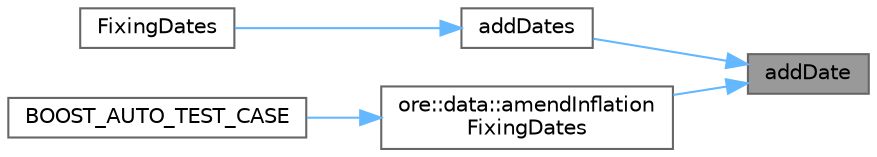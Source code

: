digraph "addDate"
{
 // INTERACTIVE_SVG=YES
 // LATEX_PDF_SIZE
  bgcolor="transparent";
  edge [fontname=Helvetica,fontsize=10,labelfontname=Helvetica,labelfontsize=10];
  node [fontname=Helvetica,fontsize=10,shape=box,height=0.2,width=0.4];
  rankdir="RL";
  Node1 [label="addDate",height=0.2,width=0.4,color="gray40", fillcolor="grey60", style="filled", fontcolor="black",tooltip=" "];
  Node1 -> Node2 [dir="back",color="steelblue1",style="solid"];
  Node2 [label="addDates",height=0.2,width=0.4,color="grey40", fillcolor="white", style="filled",URL="$classore_1_1data_1_1_required_fixings_1_1_fixing_dates.html#a5ace95f7efafb8b6dd5aee26a1bda13a",tooltip=" "];
  Node2 -> Node3 [dir="back",color="steelblue1",style="solid"];
  Node3 [label="FixingDates",height=0.2,width=0.4,color="grey40", fillcolor="white", style="filled",URL="$classore_1_1data_1_1_required_fixings_1_1_fixing_dates.html#a247c519782d0a647eba33f6704544423",tooltip=" "];
  Node1 -> Node4 [dir="back",color="steelblue1",style="solid"];
  Node4 [label="ore::data::amendInflation\lFixingDates",height=0.2,width=0.4,color="grey40", fillcolor="white", style="filled",URL="$namespaceore_1_1data.html#a2c694c801acc06f3645d2c5171ac03ac",tooltip=" "];
  Node4 -> Node5 [dir="back",color="steelblue1",style="solid"];
  Node5 [label="BOOST_AUTO_TEST_CASE",height=0.2,width=0.4,color="grey40", fillcolor="white", style="filled",URL="$test_2fixings_8cpp.html#ab612f87972b1016fe93e43c1ff080266",tooltip=" "];
}
